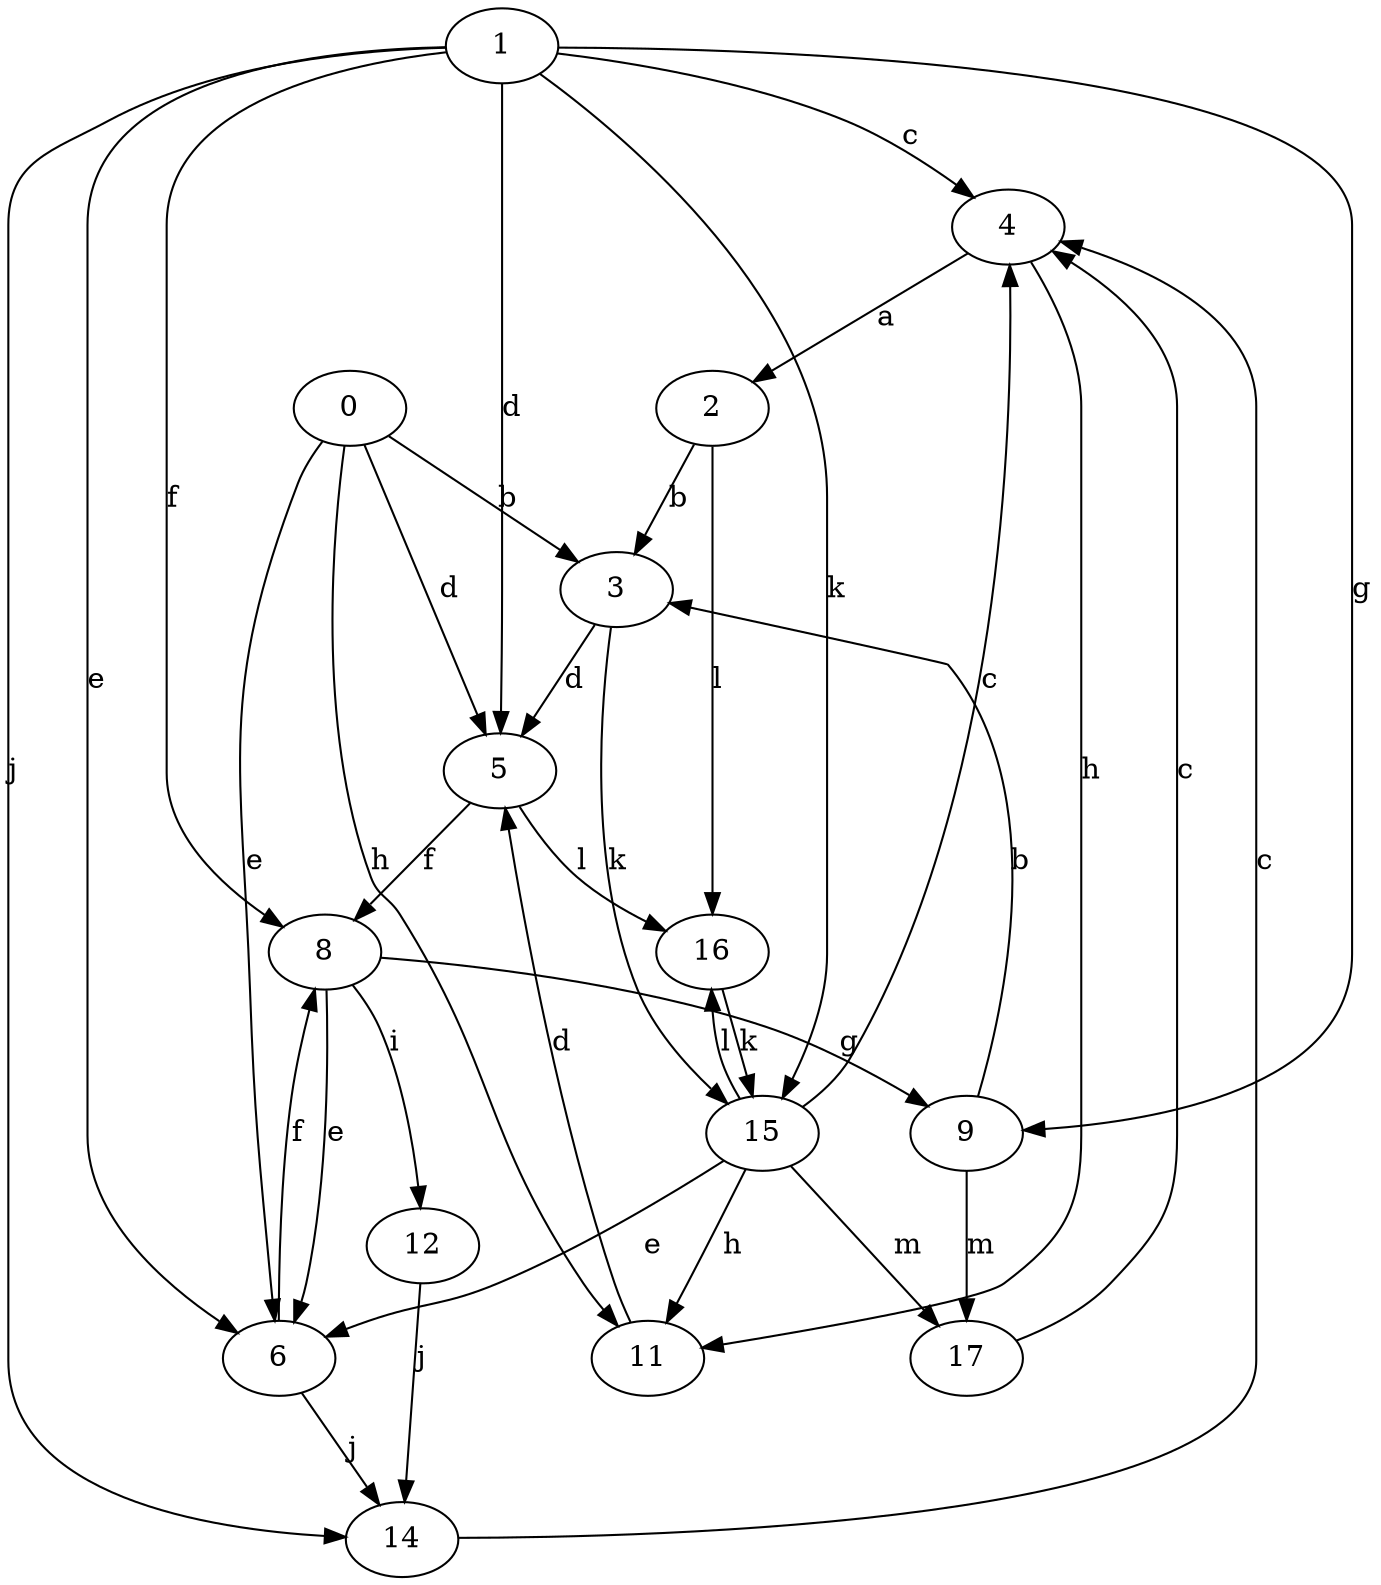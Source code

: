 strict digraph  {
1;
2;
3;
4;
5;
6;
8;
0;
9;
11;
12;
14;
15;
16;
17;
1 -> 4  [label=c];
1 -> 5  [label=d];
1 -> 6  [label=e];
1 -> 8  [label=f];
1 -> 9  [label=g];
1 -> 14  [label=j];
1 -> 15  [label=k];
2 -> 3  [label=b];
2 -> 16  [label=l];
3 -> 5  [label=d];
3 -> 15  [label=k];
4 -> 2  [label=a];
4 -> 11  [label=h];
5 -> 8  [label=f];
5 -> 16  [label=l];
6 -> 8  [label=f];
6 -> 14  [label=j];
8 -> 6  [label=e];
8 -> 9  [label=g];
8 -> 12  [label=i];
0 -> 3  [label=b];
0 -> 5  [label=d];
0 -> 6  [label=e];
0 -> 11  [label=h];
9 -> 3  [label=b];
9 -> 17  [label=m];
11 -> 5  [label=d];
12 -> 14  [label=j];
14 -> 4  [label=c];
15 -> 4  [label=c];
15 -> 6  [label=e];
15 -> 11  [label=h];
15 -> 16  [label=l];
15 -> 17  [label=m];
16 -> 15  [label=k];
17 -> 4  [label=c];
}
